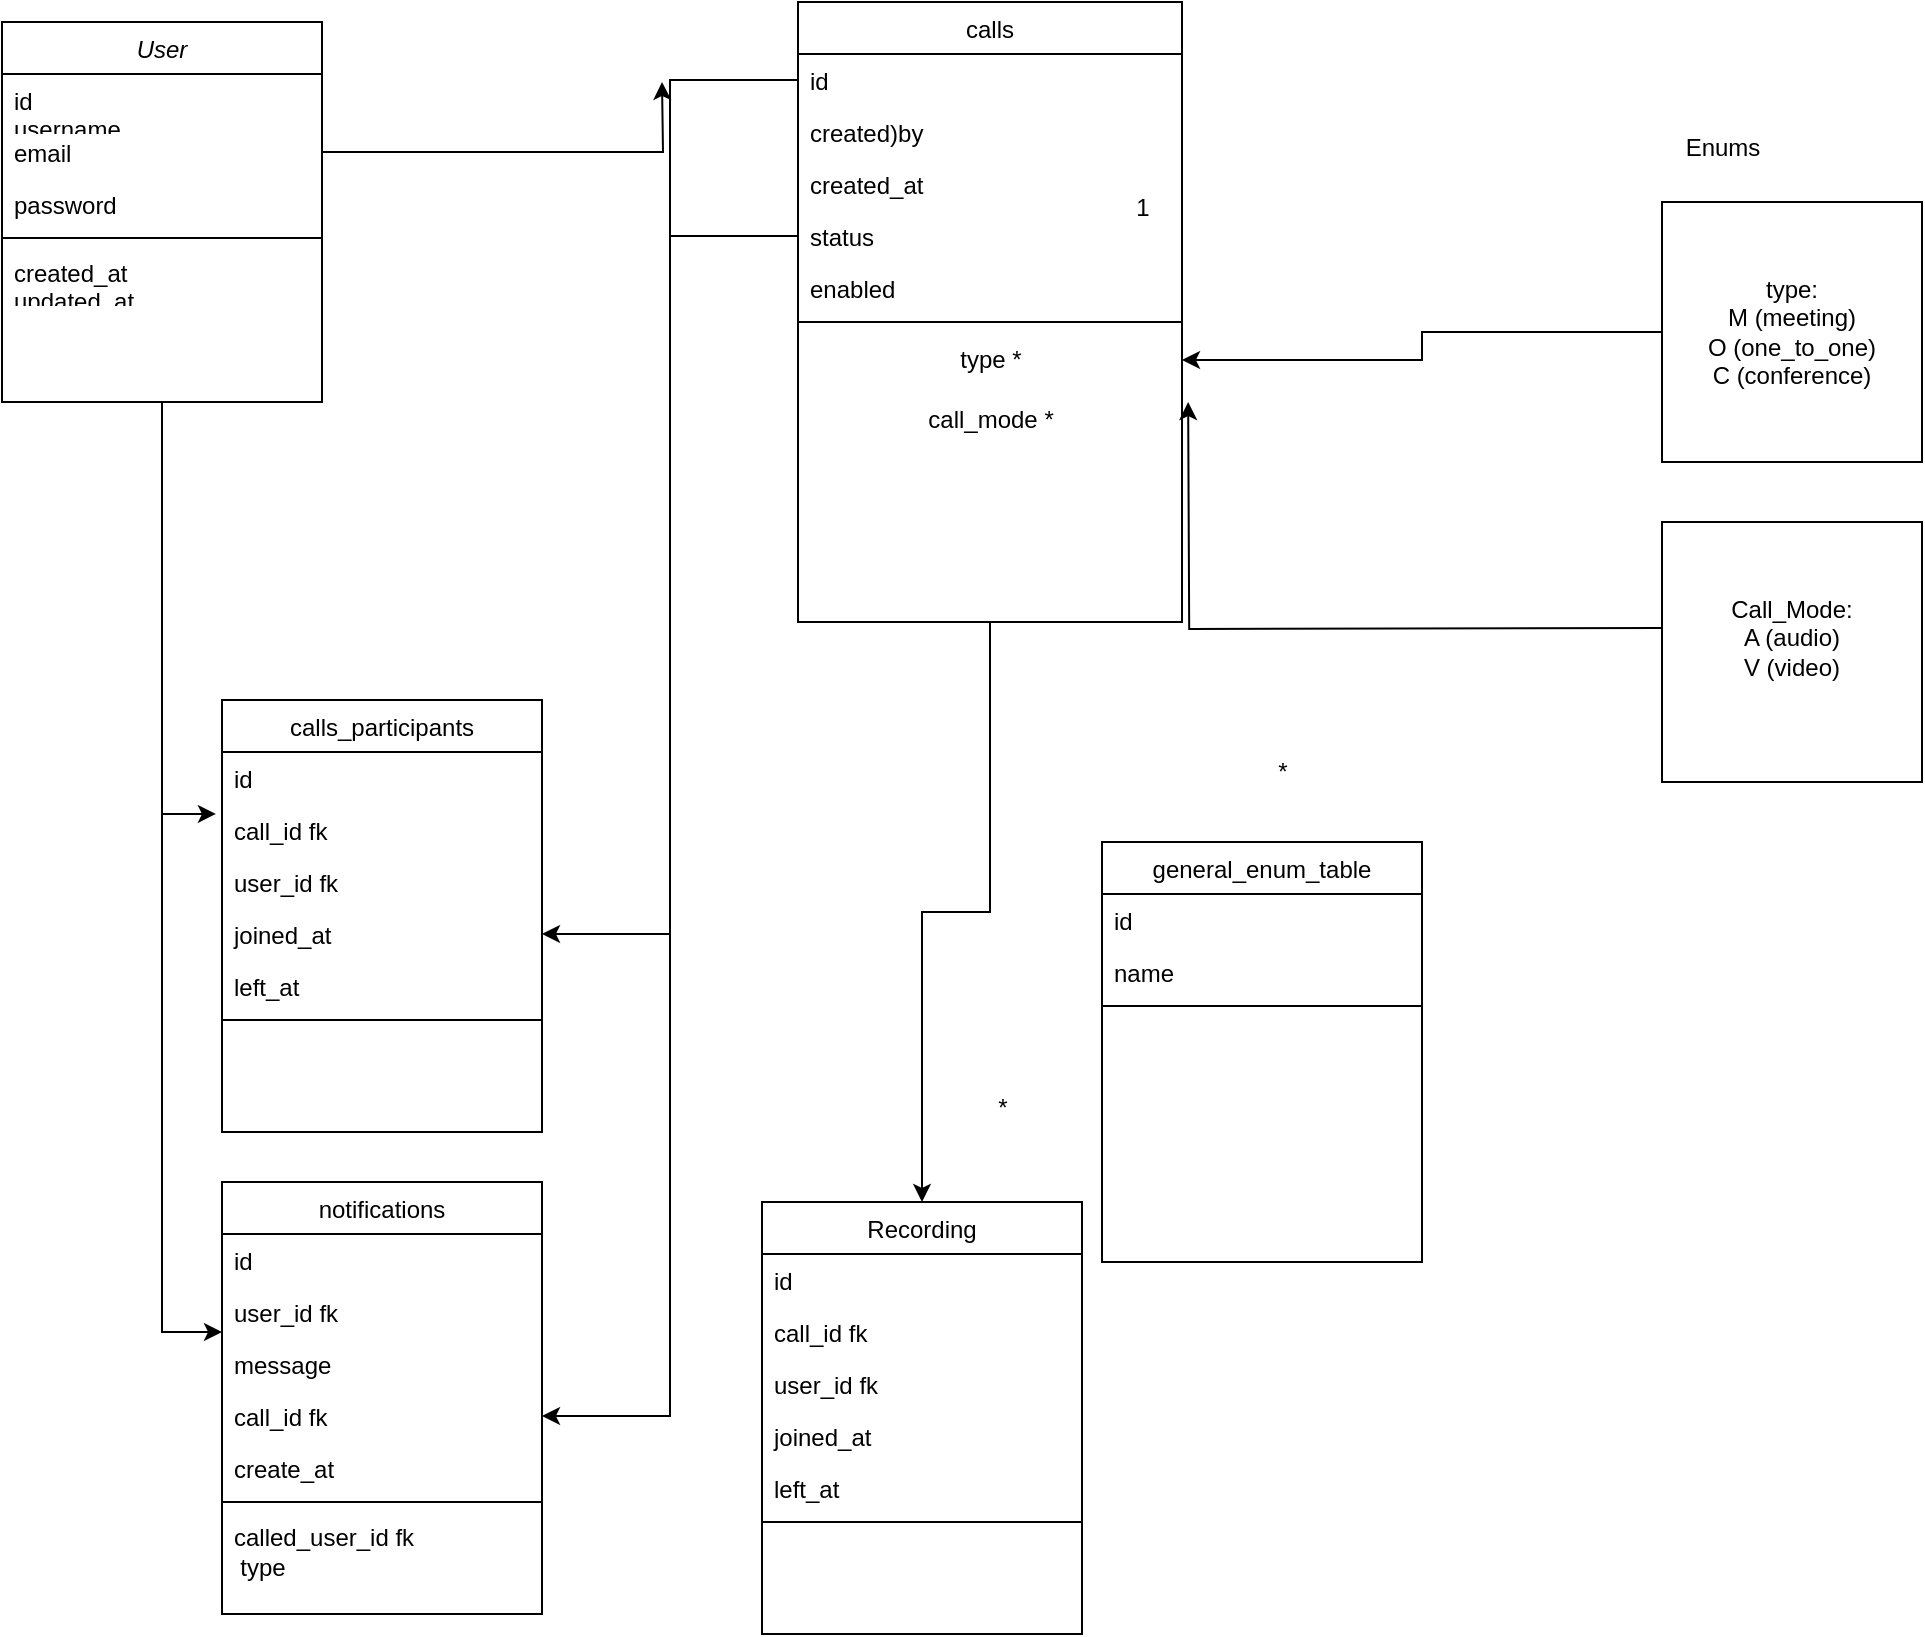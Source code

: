 <mxfile version="24.8.3">
  <diagram id="C5RBs43oDa-KdzZeNtuy" name="Page-1">
    <mxGraphModel dx="1368" dy="754" grid="1" gridSize="10" guides="1" tooltips="1" connect="1" arrows="1" fold="1" page="1" pageScale="1" pageWidth="827" pageHeight="1169" math="0" shadow="0">
      <root>
        <mxCell id="WIyWlLk6GJQsqaUBKTNV-0" />
        <mxCell id="WIyWlLk6GJQsqaUBKTNV-1" parent="WIyWlLk6GJQsqaUBKTNV-0" />
        <mxCell id="Ta0Gp9j1j-aS-VJnMynf-12" style="edgeStyle=orthogonalEdgeStyle;rounded=0;orthogonalLoop=1;jettySize=auto;html=1;entryX=-0.019;entryY=0.192;entryDx=0;entryDy=0;entryPerimeter=0;" edge="1" parent="WIyWlLk6GJQsqaUBKTNV-1" source="zkfFHV4jXpPFQw0GAbJ--0" target="Ta0Gp9j1j-aS-VJnMynf-4">
          <mxGeometry relative="1" as="geometry">
            <mxPoint x="190" y="350" as="targetPoint" />
          </mxGeometry>
        </mxCell>
        <mxCell id="zkfFHV4jXpPFQw0GAbJ--0" value="User" style="swimlane;fontStyle=2;align=center;verticalAlign=top;childLayout=stackLayout;horizontal=1;startSize=26;horizontalStack=0;resizeParent=1;resizeLast=0;collapsible=1;marginBottom=0;rounded=0;shadow=0;strokeWidth=1;" parent="WIyWlLk6GJQsqaUBKTNV-1" vertex="1">
          <mxGeometry x="110" y="30" width="160" height="190" as="geometry">
            <mxRectangle x="230" y="140" width="160" height="26" as="alternateBounds" />
          </mxGeometry>
        </mxCell>
        <mxCell id="zkfFHV4jXpPFQw0GAbJ--1" value="id&#xa;username&#xa;" style="text;align=left;verticalAlign=top;spacingLeft=4;spacingRight=4;overflow=hidden;rotatable=0;points=[[0,0.5],[1,0.5]];portConstraint=eastwest;" parent="zkfFHV4jXpPFQw0GAbJ--0" vertex="1">
          <mxGeometry y="26" width="160" height="26" as="geometry" />
        </mxCell>
        <mxCell id="Ta0Gp9j1j-aS-VJnMynf-33" style="edgeStyle=orthogonalEdgeStyle;rounded=0;orthogonalLoop=1;jettySize=auto;html=1;" edge="1" parent="zkfFHV4jXpPFQw0GAbJ--0" source="zkfFHV4jXpPFQw0GAbJ--2">
          <mxGeometry relative="1" as="geometry">
            <mxPoint x="330" y="30" as="targetPoint" />
          </mxGeometry>
        </mxCell>
        <mxCell id="zkfFHV4jXpPFQw0GAbJ--2" value="email" style="text;align=left;verticalAlign=top;spacingLeft=4;spacingRight=4;overflow=hidden;rotatable=0;points=[[0,0.5],[1,0.5]];portConstraint=eastwest;rounded=0;shadow=0;html=0;" parent="zkfFHV4jXpPFQw0GAbJ--0" vertex="1">
          <mxGeometry y="52" width="160" height="26" as="geometry" />
        </mxCell>
        <mxCell id="zkfFHV4jXpPFQw0GAbJ--3" value="password" style="text;align=left;verticalAlign=top;spacingLeft=4;spacingRight=4;overflow=hidden;rotatable=0;points=[[0,0.5],[1,0.5]];portConstraint=eastwest;rounded=0;shadow=0;html=0;" parent="zkfFHV4jXpPFQw0GAbJ--0" vertex="1">
          <mxGeometry y="78" width="160" height="26" as="geometry" />
        </mxCell>
        <mxCell id="zkfFHV4jXpPFQw0GAbJ--4" value="" style="line;html=1;strokeWidth=1;align=left;verticalAlign=middle;spacingTop=-1;spacingLeft=3;spacingRight=3;rotatable=0;labelPosition=right;points=[];portConstraint=eastwest;" parent="zkfFHV4jXpPFQw0GAbJ--0" vertex="1">
          <mxGeometry y="104" width="160" height="8" as="geometry" />
        </mxCell>
        <mxCell id="Ta0Gp9j1j-aS-VJnMynf-0" value="created_at &#xa;updated_at" style="text;align=left;verticalAlign=top;spacingLeft=4;spacingRight=4;overflow=hidden;rotatable=0;points=[[0,0.5],[1,0.5]];portConstraint=eastwest;" vertex="1" parent="zkfFHV4jXpPFQw0GAbJ--0">
          <mxGeometry y="112" width="160" height="26" as="geometry" />
        </mxCell>
        <mxCell id="Ta0Gp9j1j-aS-VJnMynf-42" style="edgeStyle=orthogonalEdgeStyle;rounded=0;orthogonalLoop=1;jettySize=auto;html=1;entryX=0.5;entryY=0;entryDx=0;entryDy=0;" edge="1" parent="WIyWlLk6GJQsqaUBKTNV-1" source="zkfFHV4jXpPFQw0GAbJ--17" target="Ta0Gp9j1j-aS-VJnMynf-44">
          <mxGeometry relative="1" as="geometry">
            <mxPoint x="600" y="600" as="targetPoint" />
          </mxGeometry>
        </mxCell>
        <mxCell id="zkfFHV4jXpPFQw0GAbJ--17" value="calls&#xa;" style="swimlane;fontStyle=0;align=center;verticalAlign=top;childLayout=stackLayout;horizontal=1;startSize=26;horizontalStack=0;resizeParent=1;resizeLast=0;collapsible=1;marginBottom=0;rounded=0;shadow=0;strokeWidth=1;" parent="WIyWlLk6GJQsqaUBKTNV-1" vertex="1">
          <mxGeometry x="508" y="20" width="192" height="310" as="geometry">
            <mxRectangle x="550" y="140" width="160" height="26" as="alternateBounds" />
          </mxGeometry>
        </mxCell>
        <mxCell id="zkfFHV4jXpPFQw0GAbJ--18" value="id" style="text;align=left;verticalAlign=top;spacingLeft=4;spacingRight=4;overflow=hidden;rotatable=0;points=[[0,0.5],[1,0.5]];portConstraint=eastwest;" parent="zkfFHV4jXpPFQw0GAbJ--17" vertex="1">
          <mxGeometry y="26" width="192" height="26" as="geometry" />
        </mxCell>
        <mxCell id="zkfFHV4jXpPFQw0GAbJ--19" value="created)by" style="text;align=left;verticalAlign=top;spacingLeft=4;spacingRight=4;overflow=hidden;rotatable=0;points=[[0,0.5],[1,0.5]];portConstraint=eastwest;rounded=0;shadow=0;html=0;" parent="zkfFHV4jXpPFQw0GAbJ--17" vertex="1">
          <mxGeometry y="52" width="192" height="26" as="geometry" />
        </mxCell>
        <mxCell id="zkfFHV4jXpPFQw0GAbJ--20" value="created_at" style="text;align=left;verticalAlign=top;spacingLeft=4;spacingRight=4;overflow=hidden;rotatable=0;points=[[0,0.5],[1,0.5]];portConstraint=eastwest;rounded=0;shadow=0;html=0;" parent="zkfFHV4jXpPFQw0GAbJ--17" vertex="1">
          <mxGeometry y="78" width="192" height="26" as="geometry" />
        </mxCell>
        <mxCell id="zkfFHV4jXpPFQw0GAbJ--21" value="status" style="text;align=left;verticalAlign=top;spacingLeft=4;spacingRight=4;overflow=hidden;rotatable=0;points=[[0,0.5],[1,0.5]];portConstraint=eastwest;rounded=0;shadow=0;html=0;" parent="zkfFHV4jXpPFQw0GAbJ--17" vertex="1">
          <mxGeometry y="104" width="192" height="26" as="geometry" />
        </mxCell>
        <mxCell id="zkfFHV4jXpPFQw0GAbJ--22" value="enabled" style="text;align=left;verticalAlign=top;spacingLeft=4;spacingRight=4;overflow=hidden;rotatable=0;points=[[0,0.5],[1,0.5]];portConstraint=eastwest;rounded=0;shadow=0;html=0;" parent="zkfFHV4jXpPFQw0GAbJ--17" vertex="1">
          <mxGeometry y="130" width="192" height="26" as="geometry" />
        </mxCell>
        <mxCell id="zkfFHV4jXpPFQw0GAbJ--23" value="" style="line;html=1;strokeWidth=1;align=left;verticalAlign=middle;spacingTop=-1;spacingLeft=3;spacingRight=3;rotatable=0;labelPosition=right;points=[];portConstraint=eastwest;" parent="zkfFHV4jXpPFQw0GAbJ--17" vertex="1">
          <mxGeometry y="156" width="192" height="8" as="geometry" />
        </mxCell>
        <mxCell id="Ta0Gp9j1j-aS-VJnMynf-23" value="type *" style="text;html=1;align=center;verticalAlign=middle;resizable=0;points=[];autosize=1;strokeColor=none;fillColor=none;" vertex="1" parent="zkfFHV4jXpPFQw0GAbJ--17">
          <mxGeometry y="164" width="192" height="30" as="geometry" />
        </mxCell>
        <mxCell id="Ta0Gp9j1j-aS-VJnMynf-27" value="call_mode *" style="text;html=1;align=center;verticalAlign=middle;resizable=0;points=[];autosize=1;strokeColor=none;fillColor=none;" vertex="1" parent="zkfFHV4jXpPFQw0GAbJ--17">
          <mxGeometry y="194" width="192" height="30" as="geometry" />
        </mxCell>
        <mxCell id="Ta0Gp9j1j-aS-VJnMynf-2" value="calls_participants&#xa;" style="swimlane;fontStyle=0;align=center;verticalAlign=top;childLayout=stackLayout;horizontal=1;startSize=26;horizontalStack=0;resizeParent=1;resizeLast=0;collapsible=1;marginBottom=0;rounded=0;shadow=0;strokeWidth=1;" vertex="1" parent="WIyWlLk6GJQsqaUBKTNV-1">
          <mxGeometry x="220" y="369" width="160" height="216" as="geometry">
            <mxRectangle x="550" y="140" width="160" height="26" as="alternateBounds" />
          </mxGeometry>
        </mxCell>
        <mxCell id="Ta0Gp9j1j-aS-VJnMynf-3" value="id" style="text;align=left;verticalAlign=top;spacingLeft=4;spacingRight=4;overflow=hidden;rotatable=0;points=[[0,0.5],[1,0.5]];portConstraint=eastwest;" vertex="1" parent="Ta0Gp9j1j-aS-VJnMynf-2">
          <mxGeometry y="26" width="160" height="26" as="geometry" />
        </mxCell>
        <mxCell id="Ta0Gp9j1j-aS-VJnMynf-4" value="call_id fk" style="text;align=left;verticalAlign=top;spacingLeft=4;spacingRight=4;overflow=hidden;rotatable=0;points=[[0,0.5],[1,0.5]];portConstraint=eastwest;rounded=0;shadow=0;html=0;" vertex="1" parent="Ta0Gp9j1j-aS-VJnMynf-2">
          <mxGeometry y="52" width="160" height="26" as="geometry" />
        </mxCell>
        <mxCell id="Ta0Gp9j1j-aS-VJnMynf-5" value="user_id fk" style="text;align=left;verticalAlign=top;spacingLeft=4;spacingRight=4;overflow=hidden;rotatable=0;points=[[0,0.5],[1,0.5]];portConstraint=eastwest;rounded=0;shadow=0;html=0;" vertex="1" parent="Ta0Gp9j1j-aS-VJnMynf-2">
          <mxGeometry y="78" width="160" height="26" as="geometry" />
        </mxCell>
        <mxCell id="Ta0Gp9j1j-aS-VJnMynf-6" value="joined_at" style="text;align=left;verticalAlign=top;spacingLeft=4;spacingRight=4;overflow=hidden;rotatable=0;points=[[0,0.5],[1,0.5]];portConstraint=eastwest;rounded=0;shadow=0;html=0;" vertex="1" parent="Ta0Gp9j1j-aS-VJnMynf-2">
          <mxGeometry y="104" width="160" height="26" as="geometry" />
        </mxCell>
        <mxCell id="Ta0Gp9j1j-aS-VJnMynf-7" value="left_at" style="text;align=left;verticalAlign=top;spacingLeft=4;spacingRight=4;overflow=hidden;rotatable=0;points=[[0,0.5],[1,0.5]];portConstraint=eastwest;rounded=0;shadow=0;html=0;" vertex="1" parent="Ta0Gp9j1j-aS-VJnMynf-2">
          <mxGeometry y="130" width="160" height="26" as="geometry" />
        </mxCell>
        <mxCell id="Ta0Gp9j1j-aS-VJnMynf-8" value="" style="line;html=1;strokeWidth=1;align=left;verticalAlign=middle;spacingTop=-1;spacingLeft=3;spacingRight=3;rotatable=0;labelPosition=right;points=[];portConstraint=eastwest;" vertex="1" parent="Ta0Gp9j1j-aS-VJnMynf-2">
          <mxGeometry y="156" width="160" height="8" as="geometry" />
        </mxCell>
        <mxCell id="Ta0Gp9j1j-aS-VJnMynf-9" value="1" style="text;html=1;align=center;verticalAlign=middle;resizable=0;points=[];autosize=1;strokeColor=none;fillColor=none;" vertex="1" parent="WIyWlLk6GJQsqaUBKTNV-1">
          <mxGeometry x="665" y="108" width="30" height="30" as="geometry" />
        </mxCell>
        <mxCell id="Ta0Gp9j1j-aS-VJnMynf-10" value="*" style="text;html=1;align=center;verticalAlign=middle;resizable=0;points=[];autosize=1;strokeColor=none;fillColor=none;" vertex="1" parent="WIyWlLk6GJQsqaUBKTNV-1">
          <mxGeometry x="735" y="390" width="30" height="30" as="geometry" />
        </mxCell>
        <mxCell id="Ta0Gp9j1j-aS-VJnMynf-1" style="edgeStyle=orthogonalEdgeStyle;rounded=0;orthogonalLoop=1;jettySize=auto;html=1;entryX=1;entryY=0.5;entryDx=0;entryDy=0;" edge="1" parent="WIyWlLk6GJQsqaUBKTNV-1" source="zkfFHV4jXpPFQw0GAbJ--21" target="Ta0Gp9j1j-aS-VJnMynf-6">
          <mxGeometry relative="1" as="geometry">
            <mxPoint x="740" y="420" as="targetPoint" />
          </mxGeometry>
        </mxCell>
        <mxCell id="Ta0Gp9j1j-aS-VJnMynf-13" value="notifications" style="swimlane;fontStyle=0;align=center;verticalAlign=top;childLayout=stackLayout;horizontal=1;startSize=26;horizontalStack=0;resizeParent=1;resizeLast=0;collapsible=1;marginBottom=0;rounded=0;shadow=0;strokeWidth=1;" vertex="1" parent="WIyWlLk6GJQsqaUBKTNV-1">
          <mxGeometry x="220" y="610" width="160" height="216" as="geometry">
            <mxRectangle x="550" y="140" width="160" height="26" as="alternateBounds" />
          </mxGeometry>
        </mxCell>
        <mxCell id="Ta0Gp9j1j-aS-VJnMynf-14" value="id" style="text;align=left;verticalAlign=top;spacingLeft=4;spacingRight=4;overflow=hidden;rotatable=0;points=[[0,0.5],[1,0.5]];portConstraint=eastwest;" vertex="1" parent="Ta0Gp9j1j-aS-VJnMynf-13">
          <mxGeometry y="26" width="160" height="26" as="geometry" />
        </mxCell>
        <mxCell id="Ta0Gp9j1j-aS-VJnMynf-15" value="user_id fk" style="text;align=left;verticalAlign=top;spacingLeft=4;spacingRight=4;overflow=hidden;rotatable=0;points=[[0,0.5],[1,0.5]];portConstraint=eastwest;rounded=0;shadow=0;html=0;" vertex="1" parent="Ta0Gp9j1j-aS-VJnMynf-13">
          <mxGeometry y="52" width="160" height="26" as="geometry" />
        </mxCell>
        <mxCell id="Ta0Gp9j1j-aS-VJnMynf-16" value="message" style="text;align=left;verticalAlign=top;spacingLeft=4;spacingRight=4;overflow=hidden;rotatable=0;points=[[0,0.5],[1,0.5]];portConstraint=eastwest;rounded=0;shadow=0;html=0;" vertex="1" parent="Ta0Gp9j1j-aS-VJnMynf-13">
          <mxGeometry y="78" width="160" height="26" as="geometry" />
        </mxCell>
        <mxCell id="Ta0Gp9j1j-aS-VJnMynf-17" value="call_id fk" style="text;align=left;verticalAlign=top;spacingLeft=4;spacingRight=4;overflow=hidden;rotatable=0;points=[[0,0.5],[1,0.5]];portConstraint=eastwest;rounded=0;shadow=0;html=0;" vertex="1" parent="Ta0Gp9j1j-aS-VJnMynf-13">
          <mxGeometry y="104" width="160" height="26" as="geometry" />
        </mxCell>
        <mxCell id="Ta0Gp9j1j-aS-VJnMynf-18" value="create_at" style="text;align=left;verticalAlign=top;spacingLeft=4;spacingRight=4;overflow=hidden;rotatable=0;points=[[0,0.5],[1,0.5]];portConstraint=eastwest;rounded=0;shadow=0;html=0;" vertex="1" parent="Ta0Gp9j1j-aS-VJnMynf-13">
          <mxGeometry y="130" width="160" height="26" as="geometry" />
        </mxCell>
        <mxCell id="Ta0Gp9j1j-aS-VJnMynf-19" value="" style="line;html=1;strokeWidth=1;align=left;verticalAlign=middle;spacingTop=-1;spacingLeft=3;spacingRight=3;rotatable=0;labelPosition=right;points=[];portConstraint=eastwest;" vertex="1" parent="Ta0Gp9j1j-aS-VJnMynf-13">
          <mxGeometry y="156" width="160" height="8" as="geometry" />
        </mxCell>
        <mxCell id="Ta0Gp9j1j-aS-VJnMynf-20" value="called_user_id fk" style="text;align=left;verticalAlign=top;spacingLeft=4;spacingRight=4;overflow=hidden;rotatable=0;points=[[0,0.5],[1,0.5]];portConstraint=eastwest;rounded=0;shadow=0;html=0;" vertex="1" parent="Ta0Gp9j1j-aS-VJnMynf-13">
          <mxGeometry y="164" width="160" height="26" as="geometry" />
        </mxCell>
        <mxCell id="Ta0Gp9j1j-aS-VJnMynf-21" style="edgeStyle=orthogonalEdgeStyle;rounded=0;orthogonalLoop=1;jettySize=auto;html=1;entryX=0;entryY=0.885;entryDx=0;entryDy=0;entryPerimeter=0;" edge="1" parent="WIyWlLk6GJQsqaUBKTNV-1" source="zkfFHV4jXpPFQw0GAbJ--0" target="Ta0Gp9j1j-aS-VJnMynf-15">
          <mxGeometry relative="1" as="geometry" />
        </mxCell>
        <mxCell id="Ta0Gp9j1j-aS-VJnMynf-22" style="edgeStyle=orthogonalEdgeStyle;rounded=0;orthogonalLoop=1;jettySize=auto;html=1;exitX=0;exitY=0.5;exitDx=0;exitDy=0;" edge="1" parent="WIyWlLk6GJQsqaUBKTNV-1" source="zkfFHV4jXpPFQw0GAbJ--18" target="Ta0Gp9j1j-aS-VJnMynf-17">
          <mxGeometry relative="1" as="geometry" />
        </mxCell>
        <mxCell id="Ta0Gp9j1j-aS-VJnMynf-26" style="edgeStyle=orthogonalEdgeStyle;rounded=0;orthogonalLoop=1;jettySize=auto;html=1;" edge="1" parent="WIyWlLk6GJQsqaUBKTNV-1" source="Ta0Gp9j1j-aS-VJnMynf-24" target="Ta0Gp9j1j-aS-VJnMynf-23">
          <mxGeometry relative="1" as="geometry" />
        </mxCell>
        <mxCell id="Ta0Gp9j1j-aS-VJnMynf-24" value="type:&lt;div&gt;M (meeting)&lt;/div&gt;&lt;div&gt;O (one_to_one)&lt;/div&gt;&lt;div&gt;C (conference)&lt;/div&gt;" style="whiteSpace=wrap;html=1;aspect=fixed;" vertex="1" parent="WIyWlLk6GJQsqaUBKTNV-1">
          <mxGeometry x="940" y="120" width="130" height="130" as="geometry" />
        </mxCell>
        <mxCell id="Ta0Gp9j1j-aS-VJnMynf-25" value="Enums" style="text;html=1;align=center;verticalAlign=middle;resizable=0;points=[];autosize=1;strokeColor=none;fillColor=none;" vertex="1" parent="WIyWlLk6GJQsqaUBKTNV-1">
          <mxGeometry x="940" y="78" width="60" height="30" as="geometry" />
        </mxCell>
        <mxCell id="Ta0Gp9j1j-aS-VJnMynf-28" value="Call_Mode:&lt;div&gt;A (audio)&lt;/div&gt;&lt;div&gt;V (video)&lt;/div&gt;&lt;div&gt;&lt;br&gt;&lt;/div&gt;" style="whiteSpace=wrap;html=1;aspect=fixed;" vertex="1" parent="WIyWlLk6GJQsqaUBKTNV-1">
          <mxGeometry x="940" y="280" width="130" height="130" as="geometry" />
        </mxCell>
        <mxCell id="Ta0Gp9j1j-aS-VJnMynf-29" style="edgeStyle=orthogonalEdgeStyle;rounded=0;orthogonalLoop=1;jettySize=auto;html=1;entryX=1.016;entryY=0.6;entryDx=0;entryDy=0;entryPerimeter=0;" edge="1" parent="WIyWlLk6GJQsqaUBKTNV-1">
          <mxGeometry relative="1" as="geometry">
            <mxPoint x="940" y="333" as="sourcePoint" />
            <mxPoint x="703.072" y="220" as="targetPoint" />
          </mxGeometry>
        </mxCell>
        <mxCell id="Ta0Gp9j1j-aS-VJnMynf-30" value="type" style="text;html=1;align=center;verticalAlign=middle;resizable=0;points=[];autosize=1;strokeColor=none;fillColor=none;" vertex="1" parent="WIyWlLk6GJQsqaUBKTNV-1">
          <mxGeometry x="215" y="788" width="50" height="30" as="geometry" />
        </mxCell>
        <mxCell id="Ta0Gp9j1j-aS-VJnMynf-34" value="general_enum_table" style="swimlane;fontStyle=0;align=center;verticalAlign=top;childLayout=stackLayout;horizontal=1;startSize=26;horizontalStack=0;resizeParent=1;resizeLast=0;collapsible=1;marginBottom=0;rounded=0;shadow=0;strokeWidth=1;" vertex="1" parent="WIyWlLk6GJQsqaUBKTNV-1">
          <mxGeometry x="660" y="440" width="160" height="210" as="geometry">
            <mxRectangle x="550" y="140" width="160" height="26" as="alternateBounds" />
          </mxGeometry>
        </mxCell>
        <mxCell id="Ta0Gp9j1j-aS-VJnMynf-35" value="id" style="text;align=left;verticalAlign=top;spacingLeft=4;spacingRight=4;overflow=hidden;rotatable=0;points=[[0,0.5],[1,0.5]];portConstraint=eastwest;" vertex="1" parent="Ta0Gp9j1j-aS-VJnMynf-34">
          <mxGeometry y="26" width="160" height="26" as="geometry" />
        </mxCell>
        <mxCell id="Ta0Gp9j1j-aS-VJnMynf-36" value="name" style="text;align=left;verticalAlign=top;spacingLeft=4;spacingRight=4;overflow=hidden;rotatable=0;points=[[0,0.5],[1,0.5]];portConstraint=eastwest;rounded=0;shadow=0;html=0;" vertex="1" parent="Ta0Gp9j1j-aS-VJnMynf-34">
          <mxGeometry y="52" width="160" height="26" as="geometry" />
        </mxCell>
        <mxCell id="Ta0Gp9j1j-aS-VJnMynf-40" value="" style="line;html=1;strokeWidth=1;align=left;verticalAlign=middle;spacingTop=-1;spacingLeft=3;spacingRight=3;rotatable=0;labelPosition=right;points=[];portConstraint=eastwest;" vertex="1" parent="Ta0Gp9j1j-aS-VJnMynf-34">
          <mxGeometry y="78" width="160" height="8" as="geometry" />
        </mxCell>
        <mxCell id="Ta0Gp9j1j-aS-VJnMynf-43" value="*" style="text;html=1;align=center;verticalAlign=middle;resizable=0;points=[];autosize=1;strokeColor=none;fillColor=none;" vertex="1" parent="WIyWlLk6GJQsqaUBKTNV-1">
          <mxGeometry x="595" y="558" width="30" height="30" as="geometry" />
        </mxCell>
        <mxCell id="Ta0Gp9j1j-aS-VJnMynf-44" value="Recording&#xa;" style="swimlane;fontStyle=0;align=center;verticalAlign=top;childLayout=stackLayout;horizontal=1;startSize=26;horizontalStack=0;resizeParent=1;resizeLast=0;collapsible=1;marginBottom=0;rounded=0;shadow=0;strokeWidth=1;" vertex="1" parent="WIyWlLk6GJQsqaUBKTNV-1">
          <mxGeometry x="490" y="620" width="160" height="216" as="geometry">
            <mxRectangle x="550" y="140" width="160" height="26" as="alternateBounds" />
          </mxGeometry>
        </mxCell>
        <mxCell id="Ta0Gp9j1j-aS-VJnMynf-45" value="id" style="text;align=left;verticalAlign=top;spacingLeft=4;spacingRight=4;overflow=hidden;rotatable=0;points=[[0,0.5],[1,0.5]];portConstraint=eastwest;" vertex="1" parent="Ta0Gp9j1j-aS-VJnMynf-44">
          <mxGeometry y="26" width="160" height="26" as="geometry" />
        </mxCell>
        <mxCell id="Ta0Gp9j1j-aS-VJnMynf-46" value="call_id fk" style="text;align=left;verticalAlign=top;spacingLeft=4;spacingRight=4;overflow=hidden;rotatable=0;points=[[0,0.5],[1,0.5]];portConstraint=eastwest;rounded=0;shadow=0;html=0;" vertex="1" parent="Ta0Gp9j1j-aS-VJnMynf-44">
          <mxGeometry y="52" width="160" height="26" as="geometry" />
        </mxCell>
        <mxCell id="Ta0Gp9j1j-aS-VJnMynf-47" value="user_id fk" style="text;align=left;verticalAlign=top;spacingLeft=4;spacingRight=4;overflow=hidden;rotatable=0;points=[[0,0.5],[1,0.5]];portConstraint=eastwest;rounded=0;shadow=0;html=0;" vertex="1" parent="Ta0Gp9j1j-aS-VJnMynf-44">
          <mxGeometry y="78" width="160" height="26" as="geometry" />
        </mxCell>
        <mxCell id="Ta0Gp9j1j-aS-VJnMynf-48" value="joined_at" style="text;align=left;verticalAlign=top;spacingLeft=4;spacingRight=4;overflow=hidden;rotatable=0;points=[[0,0.5],[1,0.5]];portConstraint=eastwest;rounded=0;shadow=0;html=0;" vertex="1" parent="Ta0Gp9j1j-aS-VJnMynf-44">
          <mxGeometry y="104" width="160" height="26" as="geometry" />
        </mxCell>
        <mxCell id="Ta0Gp9j1j-aS-VJnMynf-49" value="left_at" style="text;align=left;verticalAlign=top;spacingLeft=4;spacingRight=4;overflow=hidden;rotatable=0;points=[[0,0.5],[1,0.5]];portConstraint=eastwest;rounded=0;shadow=0;html=0;" vertex="1" parent="Ta0Gp9j1j-aS-VJnMynf-44">
          <mxGeometry y="130" width="160" height="26" as="geometry" />
        </mxCell>
        <mxCell id="Ta0Gp9j1j-aS-VJnMynf-50" value="" style="line;html=1;strokeWidth=1;align=left;verticalAlign=middle;spacingTop=-1;spacingLeft=3;spacingRight=3;rotatable=0;labelPosition=right;points=[];portConstraint=eastwest;" vertex="1" parent="Ta0Gp9j1j-aS-VJnMynf-44">
          <mxGeometry y="156" width="160" height="8" as="geometry" />
        </mxCell>
      </root>
    </mxGraphModel>
  </diagram>
</mxfile>
